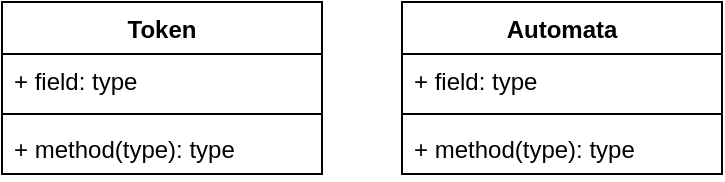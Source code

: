 <mxfile version="24.6.4" type="device">
  <diagram name="Page-1" id="T3UsWjs5mfBs45o_vBKS">
    <mxGraphModel dx="1034" dy="782" grid="1" gridSize="10" guides="1" tooltips="1" connect="1" arrows="1" fold="1" page="1" pageScale="1" pageWidth="850" pageHeight="1100" math="0" shadow="0">
      <root>
        <mxCell id="0" />
        <mxCell id="1" parent="0" />
        <mxCell id="Cs2Bfy3cv5qi9ZGn5XiY-1" value="Token" style="swimlane;fontStyle=1;align=center;verticalAlign=top;childLayout=stackLayout;horizontal=1;startSize=26;horizontalStack=0;resizeParent=1;resizeParentMax=0;resizeLast=0;collapsible=1;marginBottom=0;whiteSpace=wrap;html=1;" vertex="1" parent="1">
          <mxGeometry x="80" y="100" width="160" height="86" as="geometry" />
        </mxCell>
        <mxCell id="Cs2Bfy3cv5qi9ZGn5XiY-2" value="+ field: type" style="text;strokeColor=none;fillColor=none;align=left;verticalAlign=top;spacingLeft=4;spacingRight=4;overflow=hidden;rotatable=0;points=[[0,0.5],[1,0.5]];portConstraint=eastwest;whiteSpace=wrap;html=1;" vertex="1" parent="Cs2Bfy3cv5qi9ZGn5XiY-1">
          <mxGeometry y="26" width="160" height="26" as="geometry" />
        </mxCell>
        <mxCell id="Cs2Bfy3cv5qi9ZGn5XiY-3" value="" style="line;strokeWidth=1;fillColor=none;align=left;verticalAlign=middle;spacingTop=-1;spacingLeft=3;spacingRight=3;rotatable=0;labelPosition=right;points=[];portConstraint=eastwest;strokeColor=inherit;" vertex="1" parent="Cs2Bfy3cv5qi9ZGn5XiY-1">
          <mxGeometry y="52" width="160" height="8" as="geometry" />
        </mxCell>
        <mxCell id="Cs2Bfy3cv5qi9ZGn5XiY-4" value="+ method(type): type" style="text;strokeColor=none;fillColor=none;align=left;verticalAlign=top;spacingLeft=4;spacingRight=4;overflow=hidden;rotatable=0;points=[[0,0.5],[1,0.5]];portConstraint=eastwest;whiteSpace=wrap;html=1;" vertex="1" parent="Cs2Bfy3cv5qi9ZGn5XiY-1">
          <mxGeometry y="60" width="160" height="26" as="geometry" />
        </mxCell>
        <mxCell id="Cs2Bfy3cv5qi9ZGn5XiY-5" value="Automata" style="swimlane;fontStyle=1;align=center;verticalAlign=top;childLayout=stackLayout;horizontal=1;startSize=26;horizontalStack=0;resizeParent=1;resizeParentMax=0;resizeLast=0;collapsible=1;marginBottom=0;whiteSpace=wrap;html=1;" vertex="1" parent="1">
          <mxGeometry x="280" y="100" width="160" height="86" as="geometry" />
        </mxCell>
        <mxCell id="Cs2Bfy3cv5qi9ZGn5XiY-6" value="+ field: type" style="text;strokeColor=none;fillColor=none;align=left;verticalAlign=top;spacingLeft=4;spacingRight=4;overflow=hidden;rotatable=0;points=[[0,0.5],[1,0.5]];portConstraint=eastwest;whiteSpace=wrap;html=1;" vertex="1" parent="Cs2Bfy3cv5qi9ZGn5XiY-5">
          <mxGeometry y="26" width="160" height="26" as="geometry" />
        </mxCell>
        <mxCell id="Cs2Bfy3cv5qi9ZGn5XiY-7" value="" style="line;strokeWidth=1;fillColor=none;align=left;verticalAlign=middle;spacingTop=-1;spacingLeft=3;spacingRight=3;rotatable=0;labelPosition=right;points=[];portConstraint=eastwest;strokeColor=inherit;" vertex="1" parent="Cs2Bfy3cv5qi9ZGn5XiY-5">
          <mxGeometry y="52" width="160" height="8" as="geometry" />
        </mxCell>
        <mxCell id="Cs2Bfy3cv5qi9ZGn5XiY-8" value="+ method(type): type" style="text;strokeColor=none;fillColor=none;align=left;verticalAlign=top;spacingLeft=4;spacingRight=4;overflow=hidden;rotatable=0;points=[[0,0.5],[1,0.5]];portConstraint=eastwest;whiteSpace=wrap;html=1;" vertex="1" parent="Cs2Bfy3cv5qi9ZGn5XiY-5">
          <mxGeometry y="60" width="160" height="26" as="geometry" />
        </mxCell>
      </root>
    </mxGraphModel>
  </diagram>
</mxfile>
